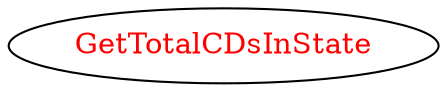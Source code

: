 digraph dependencyGraph {
 concentrate=true;
 ranksep="2.0";
 rankdir="LR"; 
 splines="ortho";
"GetTotalCDsInState" [fontcolor="red"];
}